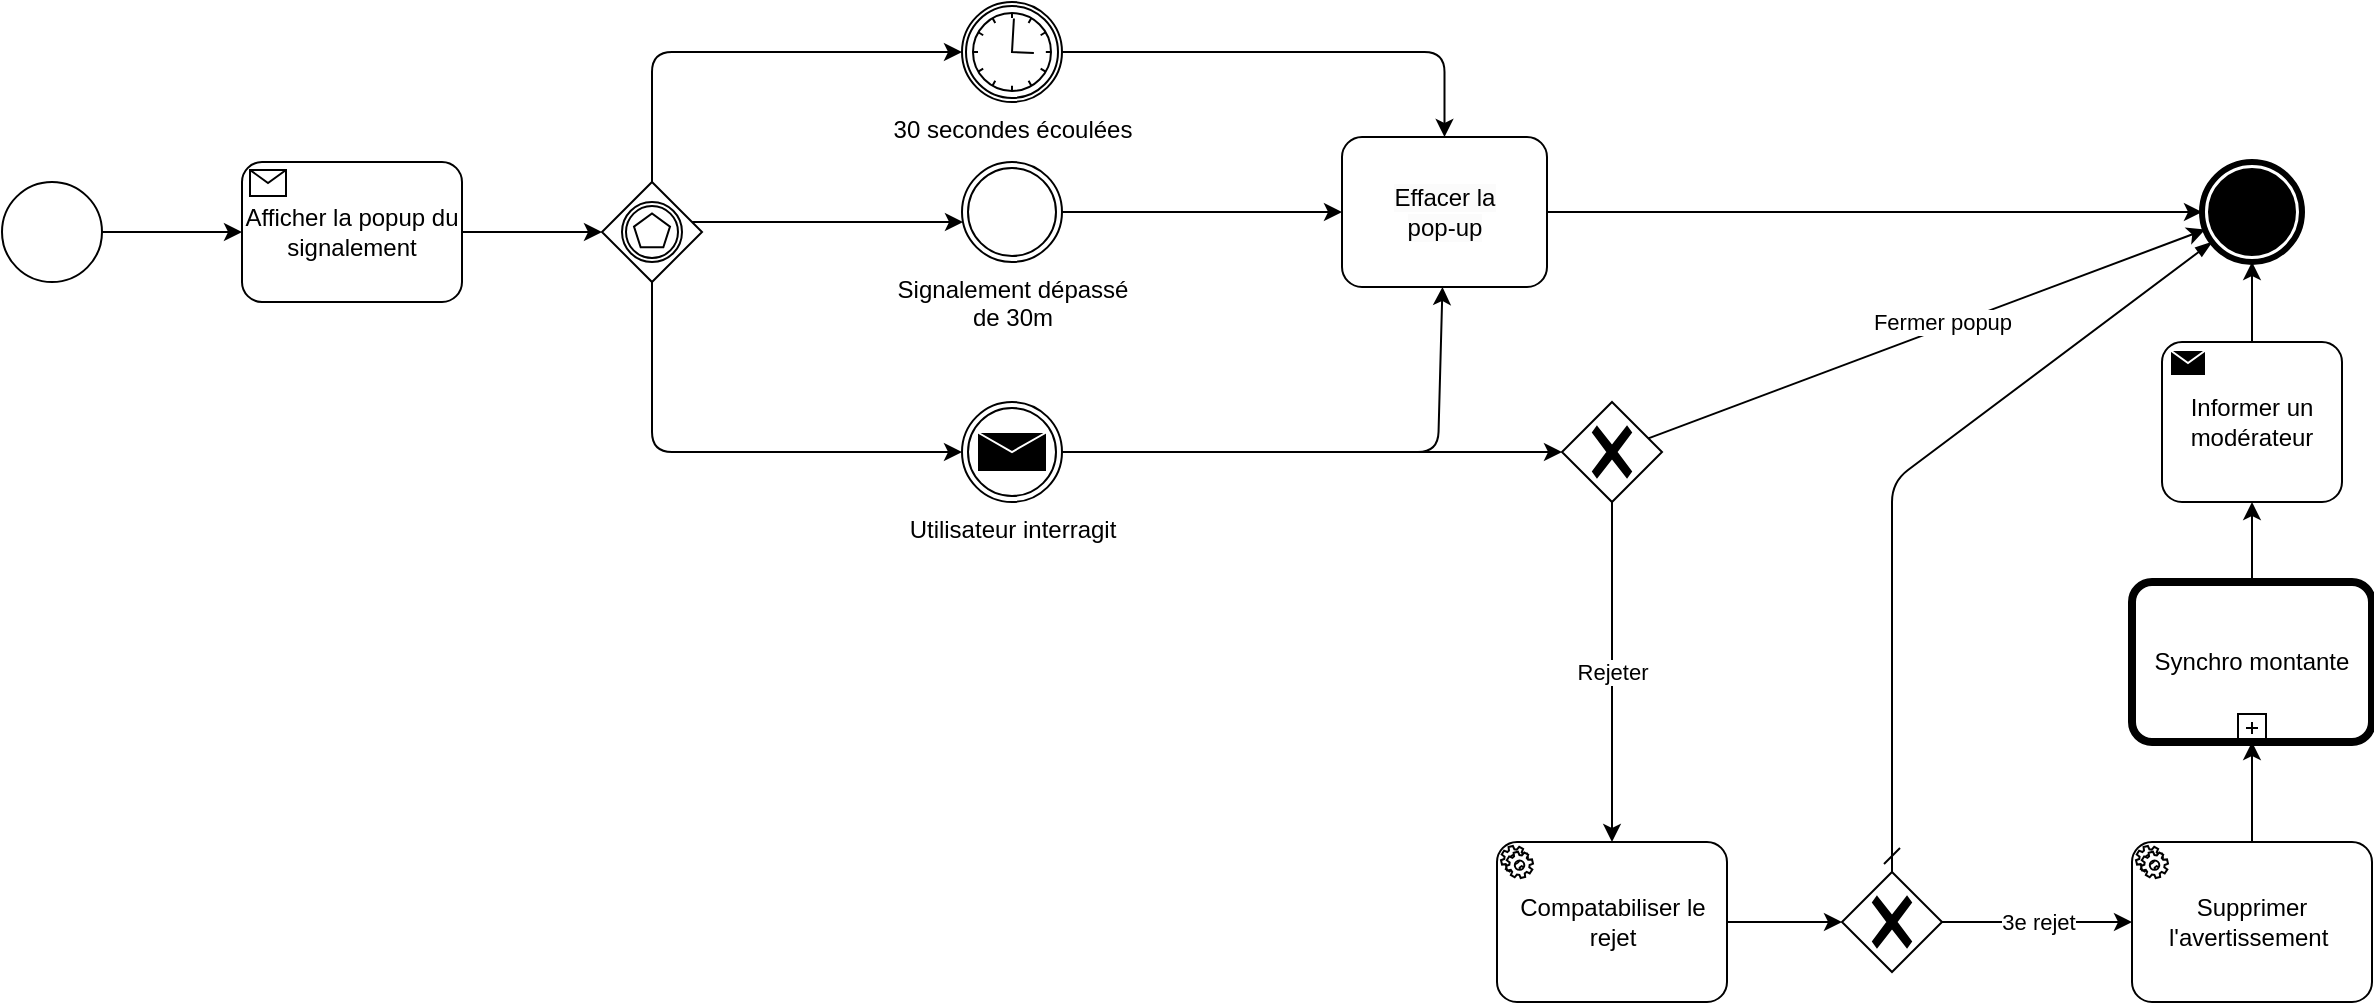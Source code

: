 <mxfile>
    <diagram id="Pdd0l_VAVQ6jBrc3Ih5y" name="Page-1">
        <mxGraphModel dx="816" dy="433" grid="1" gridSize="10" guides="1" tooltips="1" connect="1" arrows="1" fold="1" page="1" pageScale="1" pageWidth="850" pageHeight="1100" math="0" shadow="0">
            <root>
                <mxCell id="0"/>
                <mxCell id="1" parent="0"/>
                <mxCell id="2" value="" style="points=[[0.145,0.145,0],[0.5,0,0],[0.855,0.145,0],[1,0.5,0],[0.855,0.855,0],[0.5,1,0],[0.145,0.855,0],[0,0.5,0]];shape=mxgraph.bpmn.event;html=1;verticalLabelPosition=bottom;labelBackgroundColor=#ffffff;verticalAlign=top;align=center;perimeter=ellipsePerimeter;outlineConnect=0;aspect=fixed;outline=standard;symbol=general;" parent="1" vertex="1">
                    <mxGeometry x="20" y="100" width="50" height="50" as="geometry"/>
                </mxCell>
                <mxCell id="3" value="" style="points=[[0.25,0.25,0],[0.5,0,0],[0.75,0.25,0],[1,0.5,0],[0.75,0.75,0],[0.5,1,0],[0.25,0.75,0],[0,0.5,0]];shape=mxgraph.bpmn.gateway2;html=1;verticalLabelPosition=bottom;labelBackgroundColor=#ffffff;verticalAlign=top;align=center;perimeter=rhombusPerimeter;outlineConnect=0;outline=catching;symbol=multiple;" parent="1" vertex="1">
                    <mxGeometry x="320" y="100" width="50" height="50" as="geometry"/>
                </mxCell>
                <mxCell id="81" style="edgeStyle=none;html=1;" parent="1" source="5" target="102" edge="1">
                    <mxGeometry relative="1" as="geometry">
                        <mxPoint x="687.5" y="115" as="targetPoint"/>
                    </mxGeometry>
                </mxCell>
                <mxCell id="5" value="Signalement dépassé &lt;br&gt;de 30m" style="points=[[0.145,0.145,0],[0.5,0,0],[0.855,0.145,0],[1,0.5,0],[0.855,0.855,0],[0.5,1,0],[0.145,0.855,0],[0,0.5,0]];shape=mxgraph.bpmn.event;html=1;verticalLabelPosition=bottom;labelBackgroundColor=#ffffff;verticalAlign=top;align=center;perimeter=ellipsePerimeter;outlineConnect=0;aspect=fixed;outline=throwing;symbol=general;" parent="1" vertex="1">
                    <mxGeometry x="500" y="90" width="50" height="50" as="geometry"/>
                </mxCell>
                <mxCell id="32" style="edgeStyle=orthogonalEdgeStyle;html=1;" parent="1" source="3" target="5" edge="1">
                    <mxGeometry relative="1" as="geometry">
                        <Array as="points">
                            <mxPoint x="430" y="120"/>
                            <mxPoint x="430" y="120"/>
                        </Array>
                    </mxGeometry>
                </mxCell>
                <mxCell id="12" style="edgeStyle=none;html=1;" parent="1" source="8" target="3" edge="1">
                    <mxGeometry relative="1" as="geometry"/>
                </mxCell>
                <mxCell id="8" value="Afficher la popup du signalement" style="points=[[0.25,0,0],[0.5,0,0],[0.75,0,0],[1,0.25,0],[1,0.5,0],[1,0.75,0],[0.75,1,0],[0.5,1,0],[0.25,1,0],[0,0.75,0],[0,0.5,0],[0,0.25,0]];shape=mxgraph.bpmn.task;whiteSpace=wrap;rectStyle=rounded;size=10;html=1;taskMarker=receive;" parent="1" vertex="1">
                    <mxGeometry x="140" y="90" width="110" height="70" as="geometry"/>
                </mxCell>
                <mxCell id="9" style="edgeStyle=none;html=1;" parent="1" source="2" target="8" edge="1">
                    <mxGeometry relative="1" as="geometry"/>
                </mxCell>
                <mxCell id="99" style="edgeStyle=none;html=1;" parent="1" source="11" target="102" edge="1">
                    <mxGeometry relative="1" as="geometry">
                        <Array as="points">
                            <mxPoint x="738" y="235"/>
                        </Array>
                        <mxPoint x="737.667" y="155" as="targetPoint"/>
                    </mxGeometry>
                </mxCell>
                <mxCell id="11" value="Utilisateur interragit" style="points=[[0.145,0.145,0],[0.5,0,0],[0.855,0.145,0],[1,0.5,0],[0.855,0.855,0],[0.5,1,0],[0.145,0.855,0],[0,0.5,0]];shape=mxgraph.bpmn.event;html=1;verticalLabelPosition=bottom;labelBackgroundColor=#ffffff;verticalAlign=top;align=center;perimeter=ellipsePerimeter;outlineConnect=0;aspect=fixed;outline=throwing;symbol=message;" parent="1" vertex="1">
                    <mxGeometry x="500" y="210" width="50" height="50" as="geometry"/>
                </mxCell>
                <mxCell id="20" style="edgeStyle=orthogonalEdgeStyle;html=1;" parent="1" source="3" target="11" edge="1">
                    <mxGeometry relative="1" as="geometry">
                        <Array as="points">
                            <mxPoint x="345" y="235"/>
                        </Array>
                    </mxGeometry>
                </mxCell>
                <mxCell id="16" value="" style="points=[[0.145,0.145,0],[0.5,0,0],[0.855,0.145,0],[1,0.5,0],[0.855,0.855,0],[0.5,1,0],[0.145,0.855,0],[0,0.5,0]];shape=mxgraph.bpmn.event;html=1;verticalLabelPosition=bottom;labelBackgroundColor=#ffffff;verticalAlign=top;align=center;perimeter=ellipsePerimeter;outlineConnect=0;aspect=fixed;outline=end;symbol=terminate;" parent="1" vertex="1">
                    <mxGeometry x="1120" y="90" width="50" height="50" as="geometry"/>
                </mxCell>
                <mxCell id="28" style="edgeStyle=orthogonalEdgeStyle;html=1;" parent="1" source="102" target="16" edge="1">
                    <mxGeometry relative="1" as="geometry">
                        <mxPoint x="787.5" y="115" as="sourcePoint"/>
                    </mxGeometry>
                </mxCell>
                <mxCell id="33" style="edgeStyle=orthogonalEdgeStyle;html=1;" parent="1" source="29" target="102" edge="1">
                    <mxGeometry relative="1" as="geometry">
                        <mxPoint x="737.5" y="75" as="targetPoint"/>
                    </mxGeometry>
                </mxCell>
                <mxCell id="29" value="30 secondes écoulées" style="points=[[0.145,0.145,0],[0.5,0,0],[0.855,0.145,0],[1,0.5,0],[0.855,0.855,0],[0.5,1,0],[0.145,0.855,0],[0,0.5,0]];shape=mxgraph.bpmn.event;html=1;verticalLabelPosition=bottom;labelBackgroundColor=#ffffff;verticalAlign=top;align=center;perimeter=ellipsePerimeter;outlineConnect=0;aspect=fixed;outline=boundInt;symbol=timer;" parent="1" vertex="1">
                    <mxGeometry x="500" y="10" width="50" height="50" as="geometry"/>
                </mxCell>
                <mxCell id="31" style="edgeStyle=orthogonalEdgeStyle;html=1;" parent="1" source="3" target="29" edge="1">
                    <mxGeometry relative="1" as="geometry">
                        <Array as="points">
                            <mxPoint x="345" y="35"/>
                        </Array>
                    </mxGeometry>
                </mxCell>
                <mxCell id="101" value="Fermer popup" style="edgeStyle=none;html=1;" parent="1" source="36" target="16" edge="1">
                    <mxGeometry x="0.062" y="3" relative="1" as="geometry">
                        <mxPoint as="offset"/>
                    </mxGeometry>
                </mxCell>
                <mxCell id="36" value="" style="points=[[0.25,0.25,0],[0.5,0,0],[0.75,0.25,0],[1,0.5,0],[0.75,0.75,0],[0.5,1,0],[0.25,0.75,0],[0,0.5,0]];shape=mxgraph.bpmn.gateway2;html=1;verticalLabelPosition=bottom;labelBackgroundColor=#ffffff;verticalAlign=top;align=center;perimeter=rhombusPerimeter;outlineConnect=0;outline=none;symbol=none;gwType=exclusive;" parent="1" vertex="1">
                    <mxGeometry x="800" y="210" width="50" height="50" as="geometry"/>
                </mxCell>
                <mxCell id="37" style="edgeStyle=orthogonalEdgeStyle;html=1;" parent="1" source="11" target="36" edge="1">
                    <mxGeometry relative="1" as="geometry"/>
                </mxCell>
                <mxCell id="41" value="Rejeter" style="edgeStyle=none;html=1;" parent="1" source="36" target="116" edge="1">
                    <mxGeometry relative="1" as="geometry">
                        <mxPoint x="920" y="310" as="targetPoint"/>
                    </mxGeometry>
                </mxCell>
                <mxCell id="114" style="edgeStyle=none;html=1;" parent="1" source="95" target="107" edge="1">
                    <mxGeometry relative="1" as="geometry"/>
                </mxCell>
                <mxCell id="95" value="Synchro montante" style="points=[[0.25,0,0],[0.5,0,0],[0.75,0,0],[1,0.25,0],[1,0.5,0],[1,0.75,0],[0.75,1,0],[0.5,1,0],[0.25,1,0],[0,0.75,0],[0,0.5,0],[0,0.25,0]];shape=mxgraph.bpmn.task;whiteSpace=wrap;rectStyle=rounded;size=10;html=1;bpmnShapeType=call;isLoopSub=1;" parent="1" vertex="1">
                    <mxGeometry x="1085" y="300" width="120" height="80" as="geometry"/>
                </mxCell>
                <mxCell id="102" value="&lt;span style=&quot;color: rgb(0, 0, 0); font-family: Helvetica; font-size: 12px; font-style: normal; font-variant-ligatures: normal; font-variant-caps: normal; font-weight: 400; letter-spacing: normal; orphans: 2; text-align: center; text-indent: 0px; text-transform: none; widows: 2; word-spacing: 0px; -webkit-text-stroke-width: 0px; background-color: rgb(251, 251, 251); text-decoration-thickness: initial; text-decoration-style: initial; text-decoration-color: initial; float: none; display: inline !important;&quot;&gt;Effacer la&lt;/span&gt;&lt;br style=&quot;border-color: var(--border-color); color: rgb(0, 0, 0); font-family: Helvetica; font-size: 12px; font-style: normal; font-variant-ligatures: normal; font-variant-caps: normal; font-weight: 400; letter-spacing: normal; orphans: 2; text-align: center; text-indent: 0px; text-transform: none; widows: 2; word-spacing: 0px; -webkit-text-stroke-width: 0px; background-color: rgb(251, 251, 251); text-decoration-thickness: initial; text-decoration-style: initial; text-decoration-color: initial;&quot;&gt;&lt;span style=&quot;color: rgb(0, 0, 0); font-family: Helvetica; font-size: 12px; font-style: normal; font-variant-ligatures: normal; font-variant-caps: normal; font-weight: 400; letter-spacing: normal; orphans: 2; text-align: center; text-indent: 0px; text-transform: none; widows: 2; word-spacing: 0px; -webkit-text-stroke-width: 0px; background-color: rgb(251, 251, 251); text-decoration-thickness: initial; text-decoration-style: initial; text-decoration-color: initial; float: none; display: inline !important;&quot;&gt;pop-up&lt;/span&gt;" style="points=[[0.25,0,0],[0.5,0,0],[0.75,0,0],[1,0.25,0],[1,0.5,0],[1,0.75,0],[0.75,1,0],[0.5,1,0],[0.25,1,0],[0,0.75,0],[0,0.5,0],[0,0.25,0]];shape=mxgraph.bpmn.task;whiteSpace=wrap;rectStyle=rounded;size=10;html=1;taskMarker=abstract;" parent="1" vertex="1">
                    <mxGeometry x="690" y="77.5" width="102.5" height="75" as="geometry"/>
                </mxCell>
                <mxCell id="104" value="3e rejet" style="edgeStyle=none;html=1;" parent="1" source="103" target="106" edge="1">
                    <mxGeometry relative="1" as="geometry">
                        <mxPoint x="1000" y="380" as="targetPoint"/>
                        <Array as="points"/>
                    </mxGeometry>
                </mxCell>
                <mxCell id="103" value="" style="points=[[0.25,0.25,0],[0.5,0,0],[0.75,0.25,0],[1,0.5,0],[0.75,0.75,0],[0.5,1,0],[0.25,0.75,0],[0,0.5,0]];shape=mxgraph.bpmn.gateway2;html=1;verticalLabelPosition=bottom;labelBackgroundColor=#ffffff;verticalAlign=top;align=center;perimeter=rhombusPerimeter;outlineConnect=0;outline=none;symbol=none;gwType=exclusive;" parent="1" vertex="1">
                    <mxGeometry x="940" y="445" width="50" height="50" as="geometry"/>
                </mxCell>
                <mxCell id="113" style="edgeStyle=none;html=1;" parent="1" source="106" target="95" edge="1">
                    <mxGeometry relative="1" as="geometry"/>
                </mxCell>
                <mxCell id="106" value="Supprimer l'avertissement&amp;nbsp;" style="points=[[0.25,0,0],[0.5,0,0],[0.75,0,0],[1,0.25,0],[1,0.5,0],[1,0.75,0],[0.75,1,0],[0.5,1,0],[0.25,1,0],[0,0.75,0],[0,0.5,0],[0,0.25,0]];shape=mxgraph.bpmn.task;whiteSpace=wrap;rectStyle=rounded;size=10;html=1;taskMarker=service;" parent="1" vertex="1">
                    <mxGeometry x="1085" y="430" width="120" height="80" as="geometry"/>
                </mxCell>
                <mxCell id="115" style="edgeStyle=none;html=1;" parent="1" source="107" target="16" edge="1">
                    <mxGeometry relative="1" as="geometry"/>
                </mxCell>
                <mxCell id="107" value="Informer un modérateur" style="points=[[0.25,0,0],[0.5,0,0],[0.75,0,0],[1,0.25,0],[1,0.5,0],[1,0.75,0],[0.75,1,0],[0.5,1,0],[0.25,1,0],[0,0.75,0],[0,0.5,0],[0,0.25,0]];shape=mxgraph.bpmn.task;whiteSpace=wrap;rectStyle=rounded;size=10;html=1;taskMarker=send;" parent="1" vertex="1">
                    <mxGeometry x="1100" y="180" width="90" height="80" as="geometry"/>
                </mxCell>
                <mxCell id="117" style="edgeStyle=none;html=1;" parent="1" source="116" target="103" edge="1">
                    <mxGeometry relative="1" as="geometry"/>
                </mxCell>
                <mxCell id="116" value="Compatabiliser le rejet" style="points=[[0.25,0,0],[0.5,0,0],[0.75,0,0],[1,0.25,0],[1,0.5,0],[1,0.75,0],[0.75,1,0],[0.5,1,0],[0.25,1,0],[0,0.75,0],[0,0.5,0],[0,0.25,0]];shape=mxgraph.bpmn.task;whiteSpace=wrap;rectStyle=rounded;size=10;html=1;taskMarker=service;" parent="1" vertex="1">
                    <mxGeometry x="767.5" y="430" width="115" height="80" as="geometry"/>
                </mxCell>
                <mxCell id="119" value="" style="fontSize=12;html=1;endArrow=blockThin;endFill=1;startArrow=dash;startFill=0;endSize=6;startSize=6;" parent="1" source="103" target="16" edge="1">
                    <mxGeometry width="160" relative="1" as="geometry">
                        <mxPoint x="940" y="330" as="sourcePoint"/>
                        <mxPoint x="1100" y="330" as="targetPoint"/>
                        <Array as="points">
                            <mxPoint x="965" y="250"/>
                        </Array>
                    </mxGeometry>
                </mxCell>
            </root>
        </mxGraphModel>
    </diagram>
</mxfile>